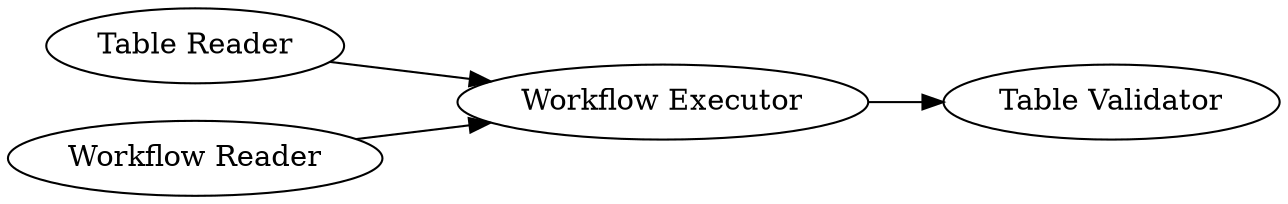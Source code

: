 digraph {
	8 [label="Table Reader"]
	23 [label="Workflow Reader"]
	24 [label="Workflow Executor"]
	25 [label="Table Validator"]
	8 -> 24
	23 -> 24
	24 -> 25
	rankdir=LR
}
